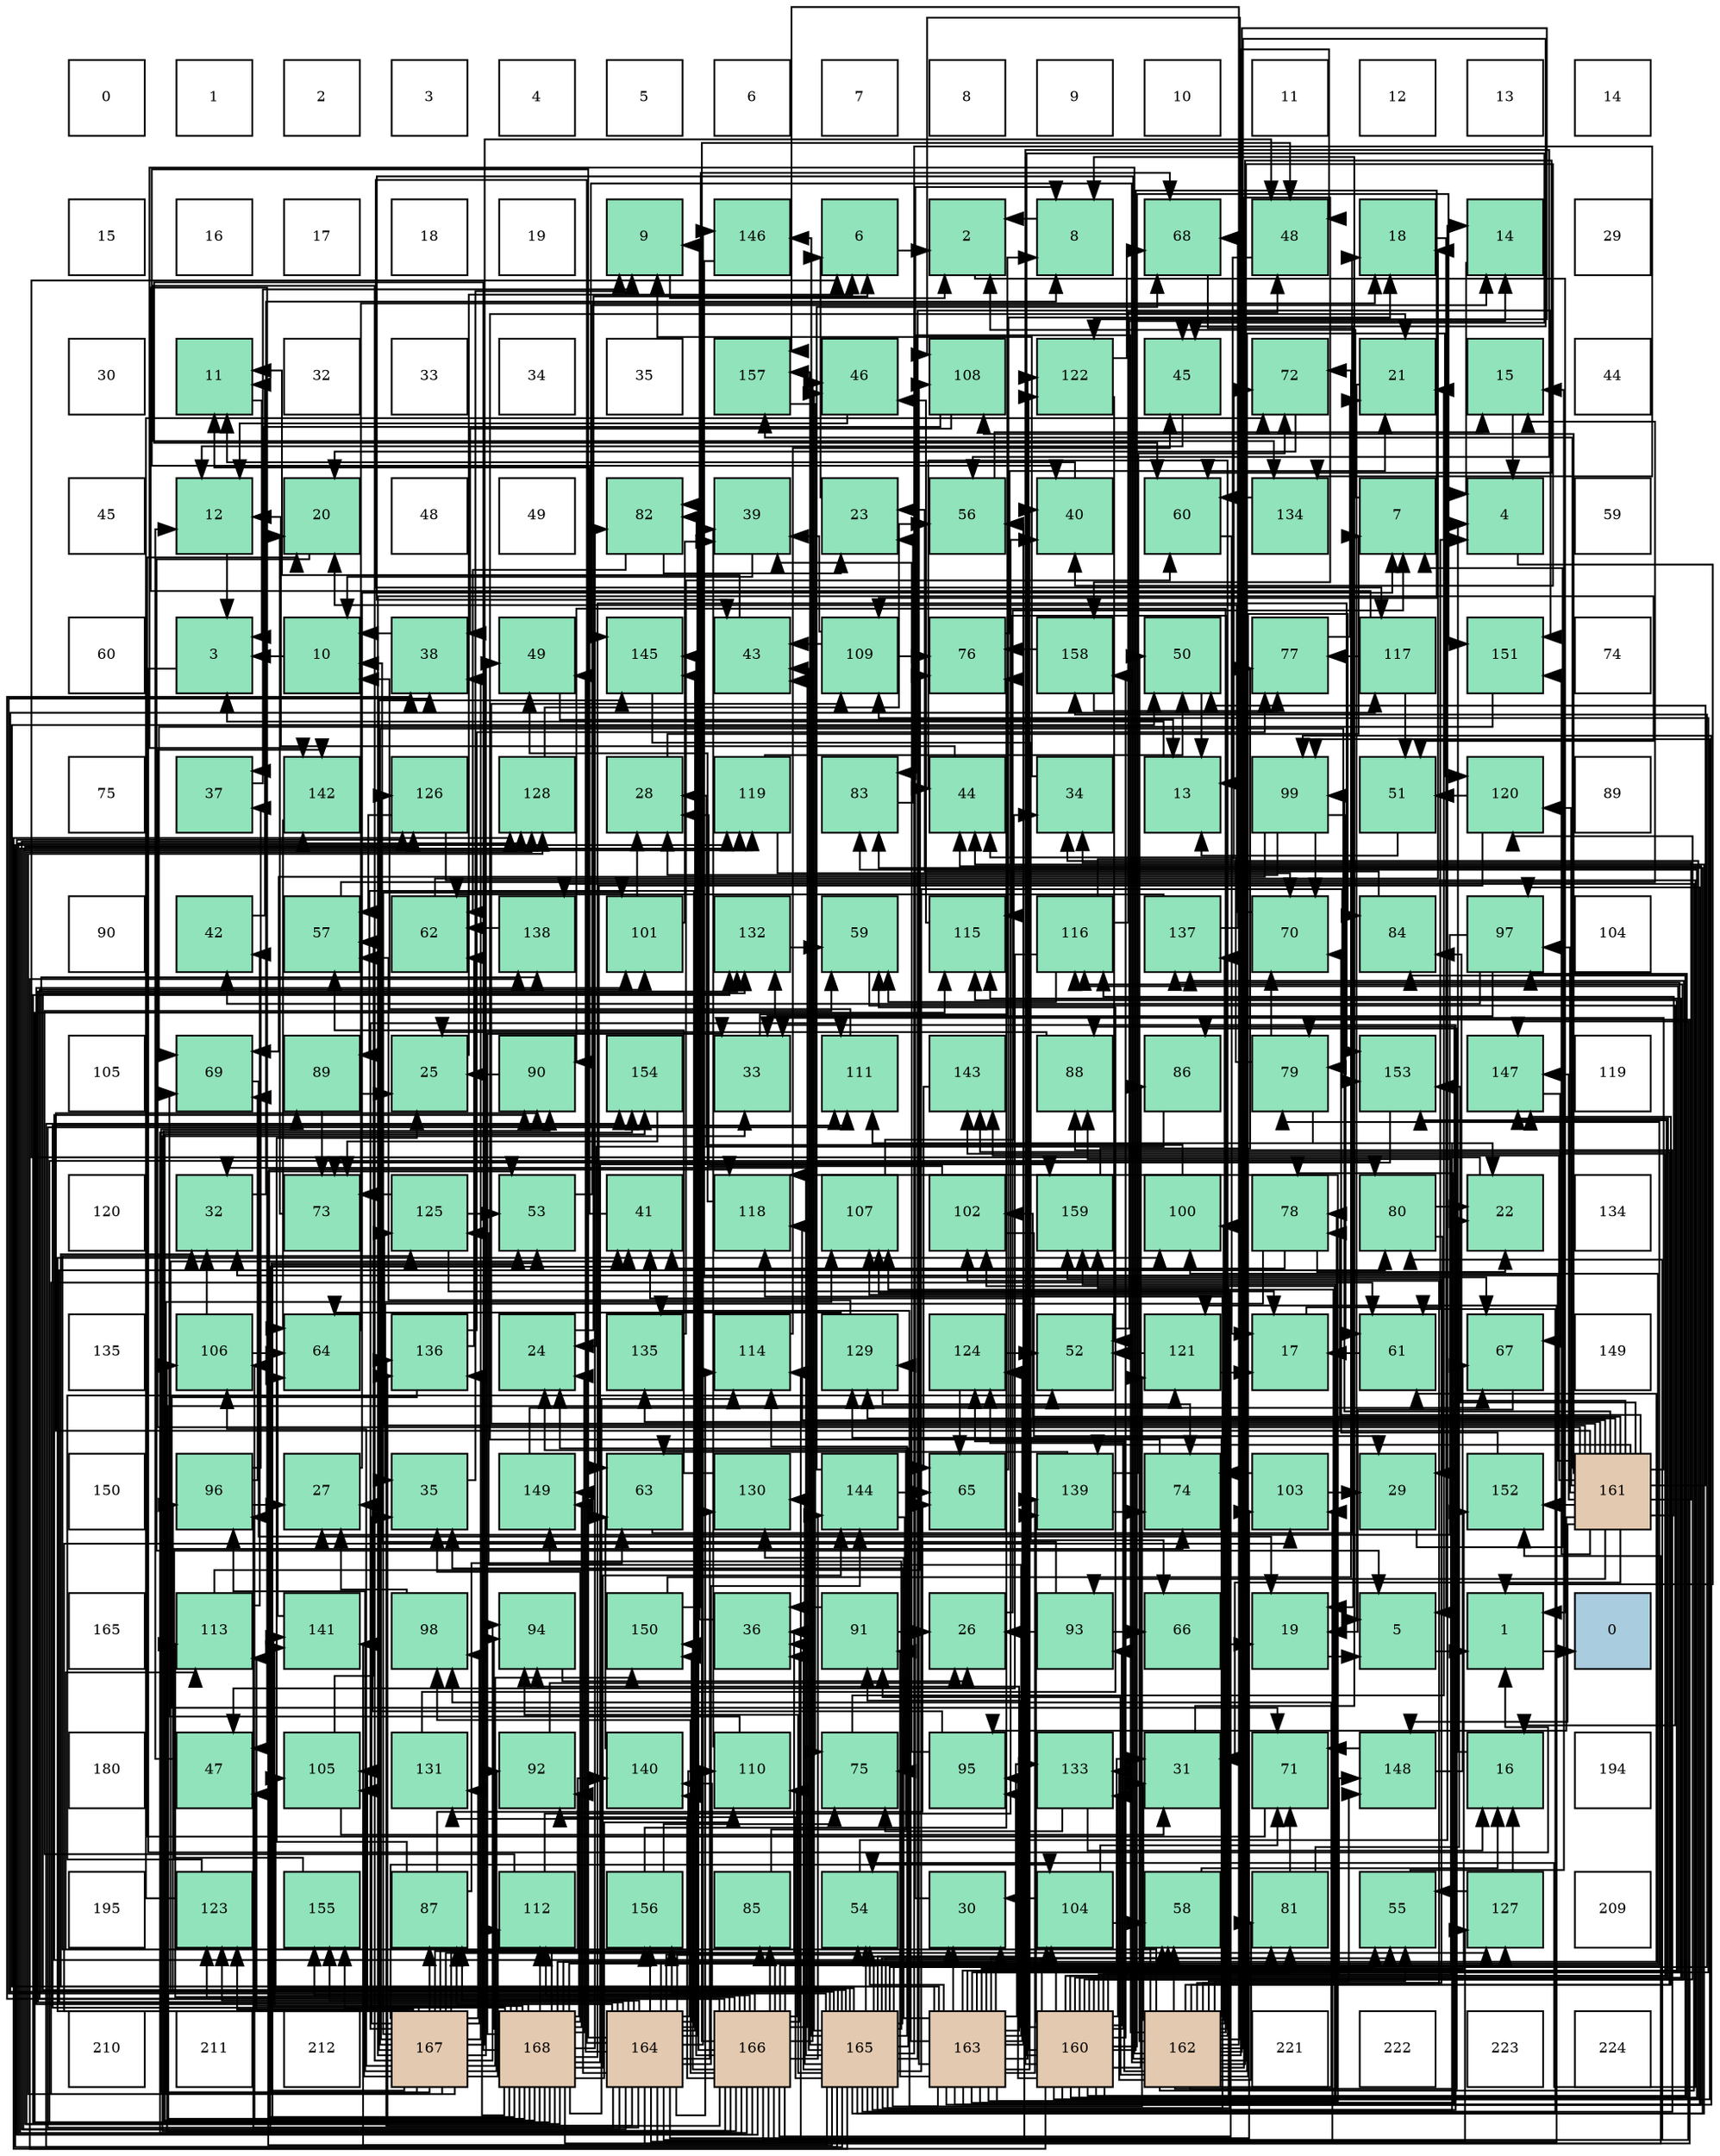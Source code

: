 digraph layout{
 rankdir=TB;
 splines=ortho;
 node [style=filled shape=square fixedsize=true width=0.6];
0[label="0", fontsize=8, fillcolor="#ffffff"];
1[label="1", fontsize=8, fillcolor="#ffffff"];
2[label="2", fontsize=8, fillcolor="#ffffff"];
3[label="3", fontsize=8, fillcolor="#ffffff"];
4[label="4", fontsize=8, fillcolor="#ffffff"];
5[label="5", fontsize=8, fillcolor="#ffffff"];
6[label="6", fontsize=8, fillcolor="#ffffff"];
7[label="7", fontsize=8, fillcolor="#ffffff"];
8[label="8", fontsize=8, fillcolor="#ffffff"];
9[label="9", fontsize=8, fillcolor="#ffffff"];
10[label="10", fontsize=8, fillcolor="#ffffff"];
11[label="11", fontsize=8, fillcolor="#ffffff"];
12[label="12", fontsize=8, fillcolor="#ffffff"];
13[label="13", fontsize=8, fillcolor="#ffffff"];
14[label="14", fontsize=8, fillcolor="#ffffff"];
15[label="15", fontsize=8, fillcolor="#ffffff"];
16[label="16", fontsize=8, fillcolor="#ffffff"];
17[label="17", fontsize=8, fillcolor="#ffffff"];
18[label="18", fontsize=8, fillcolor="#ffffff"];
19[label="19", fontsize=8, fillcolor="#ffffff"];
20[label="9", fontsize=8, fillcolor="#91e3bb"];
21[label="146", fontsize=8, fillcolor="#91e3bb"];
22[label="6", fontsize=8, fillcolor="#91e3bb"];
23[label="2", fontsize=8, fillcolor="#91e3bb"];
24[label="8", fontsize=8, fillcolor="#91e3bb"];
25[label="68", fontsize=8, fillcolor="#91e3bb"];
26[label="48", fontsize=8, fillcolor="#91e3bb"];
27[label="18", fontsize=8, fillcolor="#91e3bb"];
28[label="14", fontsize=8, fillcolor="#91e3bb"];
29[label="29", fontsize=8, fillcolor="#ffffff"];
30[label="30", fontsize=8, fillcolor="#ffffff"];
31[label="11", fontsize=8, fillcolor="#91e3bb"];
32[label="32", fontsize=8, fillcolor="#ffffff"];
33[label="33", fontsize=8, fillcolor="#ffffff"];
34[label="34", fontsize=8, fillcolor="#ffffff"];
35[label="35", fontsize=8, fillcolor="#ffffff"];
36[label="157", fontsize=8, fillcolor="#91e3bb"];
37[label="46", fontsize=8, fillcolor="#91e3bb"];
38[label="108", fontsize=8, fillcolor="#91e3bb"];
39[label="122", fontsize=8, fillcolor="#91e3bb"];
40[label="45", fontsize=8, fillcolor="#91e3bb"];
41[label="72", fontsize=8, fillcolor="#91e3bb"];
42[label="21", fontsize=8, fillcolor="#91e3bb"];
43[label="15", fontsize=8, fillcolor="#91e3bb"];
44[label="44", fontsize=8, fillcolor="#ffffff"];
45[label="45", fontsize=8, fillcolor="#ffffff"];
46[label="12", fontsize=8, fillcolor="#91e3bb"];
47[label="20", fontsize=8, fillcolor="#91e3bb"];
48[label="48", fontsize=8, fillcolor="#ffffff"];
49[label="49", fontsize=8, fillcolor="#ffffff"];
50[label="82", fontsize=8, fillcolor="#91e3bb"];
51[label="39", fontsize=8, fillcolor="#91e3bb"];
52[label="23", fontsize=8, fillcolor="#91e3bb"];
53[label="56", fontsize=8, fillcolor="#91e3bb"];
54[label="40", fontsize=8, fillcolor="#91e3bb"];
55[label="60", fontsize=8, fillcolor="#91e3bb"];
56[label="134", fontsize=8, fillcolor="#91e3bb"];
57[label="7", fontsize=8, fillcolor="#91e3bb"];
58[label="4", fontsize=8, fillcolor="#91e3bb"];
59[label="59", fontsize=8, fillcolor="#ffffff"];
60[label="60", fontsize=8, fillcolor="#ffffff"];
61[label="3", fontsize=8, fillcolor="#91e3bb"];
62[label="10", fontsize=8, fillcolor="#91e3bb"];
63[label="38", fontsize=8, fillcolor="#91e3bb"];
64[label="49", fontsize=8, fillcolor="#91e3bb"];
65[label="145", fontsize=8, fillcolor="#91e3bb"];
66[label="43", fontsize=8, fillcolor="#91e3bb"];
67[label="109", fontsize=8, fillcolor="#91e3bb"];
68[label="76", fontsize=8, fillcolor="#91e3bb"];
69[label="158", fontsize=8, fillcolor="#91e3bb"];
70[label="50", fontsize=8, fillcolor="#91e3bb"];
71[label="77", fontsize=8, fillcolor="#91e3bb"];
72[label="117", fontsize=8, fillcolor="#91e3bb"];
73[label="151", fontsize=8, fillcolor="#91e3bb"];
74[label="74", fontsize=8, fillcolor="#ffffff"];
75[label="75", fontsize=8, fillcolor="#ffffff"];
76[label="37", fontsize=8, fillcolor="#91e3bb"];
77[label="142", fontsize=8, fillcolor="#91e3bb"];
78[label="126", fontsize=8, fillcolor="#91e3bb"];
79[label="128", fontsize=8, fillcolor="#91e3bb"];
80[label="28", fontsize=8, fillcolor="#91e3bb"];
81[label="119", fontsize=8, fillcolor="#91e3bb"];
82[label="83", fontsize=8, fillcolor="#91e3bb"];
83[label="44", fontsize=8, fillcolor="#91e3bb"];
84[label="34", fontsize=8, fillcolor="#91e3bb"];
85[label="13", fontsize=8, fillcolor="#91e3bb"];
86[label="99", fontsize=8, fillcolor="#91e3bb"];
87[label="51", fontsize=8, fillcolor="#91e3bb"];
88[label="120", fontsize=8, fillcolor="#91e3bb"];
89[label="89", fontsize=8, fillcolor="#ffffff"];
90[label="90", fontsize=8, fillcolor="#ffffff"];
91[label="42", fontsize=8, fillcolor="#91e3bb"];
92[label="57", fontsize=8, fillcolor="#91e3bb"];
93[label="62", fontsize=8, fillcolor="#91e3bb"];
94[label="138", fontsize=8, fillcolor="#91e3bb"];
95[label="101", fontsize=8, fillcolor="#91e3bb"];
96[label="132", fontsize=8, fillcolor="#91e3bb"];
97[label="59", fontsize=8, fillcolor="#91e3bb"];
98[label="115", fontsize=8, fillcolor="#91e3bb"];
99[label="116", fontsize=8, fillcolor="#91e3bb"];
100[label="137", fontsize=8, fillcolor="#91e3bb"];
101[label="70", fontsize=8, fillcolor="#91e3bb"];
102[label="84", fontsize=8, fillcolor="#91e3bb"];
103[label="97", fontsize=8, fillcolor="#91e3bb"];
104[label="104", fontsize=8, fillcolor="#ffffff"];
105[label="105", fontsize=8, fillcolor="#ffffff"];
106[label="69", fontsize=8, fillcolor="#91e3bb"];
107[label="89", fontsize=8, fillcolor="#91e3bb"];
108[label="25", fontsize=8, fillcolor="#91e3bb"];
109[label="90", fontsize=8, fillcolor="#91e3bb"];
110[label="154", fontsize=8, fillcolor="#91e3bb"];
111[label="33", fontsize=8, fillcolor="#91e3bb"];
112[label="111", fontsize=8, fillcolor="#91e3bb"];
113[label="143", fontsize=8, fillcolor="#91e3bb"];
114[label="88", fontsize=8, fillcolor="#91e3bb"];
115[label="86", fontsize=8, fillcolor="#91e3bb"];
116[label="79", fontsize=8, fillcolor="#91e3bb"];
117[label="153", fontsize=8, fillcolor="#91e3bb"];
118[label="147", fontsize=8, fillcolor="#91e3bb"];
119[label="119", fontsize=8, fillcolor="#ffffff"];
120[label="120", fontsize=8, fillcolor="#ffffff"];
121[label="32", fontsize=8, fillcolor="#91e3bb"];
122[label="73", fontsize=8, fillcolor="#91e3bb"];
123[label="125", fontsize=8, fillcolor="#91e3bb"];
124[label="53", fontsize=8, fillcolor="#91e3bb"];
125[label="41", fontsize=8, fillcolor="#91e3bb"];
126[label="118", fontsize=8, fillcolor="#91e3bb"];
127[label="107", fontsize=8, fillcolor="#91e3bb"];
128[label="102", fontsize=8, fillcolor="#91e3bb"];
129[label="159", fontsize=8, fillcolor="#91e3bb"];
130[label="100", fontsize=8, fillcolor="#91e3bb"];
131[label="78", fontsize=8, fillcolor="#91e3bb"];
132[label="80", fontsize=8, fillcolor="#91e3bb"];
133[label="22", fontsize=8, fillcolor="#91e3bb"];
134[label="134", fontsize=8, fillcolor="#ffffff"];
135[label="135", fontsize=8, fillcolor="#ffffff"];
136[label="106", fontsize=8, fillcolor="#91e3bb"];
137[label="64", fontsize=8, fillcolor="#91e3bb"];
138[label="136", fontsize=8, fillcolor="#91e3bb"];
139[label="24", fontsize=8, fillcolor="#91e3bb"];
140[label="135", fontsize=8, fillcolor="#91e3bb"];
141[label="114", fontsize=8, fillcolor="#91e3bb"];
142[label="129", fontsize=8, fillcolor="#91e3bb"];
143[label="124", fontsize=8, fillcolor="#91e3bb"];
144[label="52", fontsize=8, fillcolor="#91e3bb"];
145[label="121", fontsize=8, fillcolor="#91e3bb"];
146[label="17", fontsize=8, fillcolor="#91e3bb"];
147[label="61", fontsize=8, fillcolor="#91e3bb"];
148[label="67", fontsize=8, fillcolor="#91e3bb"];
149[label="149", fontsize=8, fillcolor="#ffffff"];
150[label="150", fontsize=8, fillcolor="#ffffff"];
151[label="96", fontsize=8, fillcolor="#91e3bb"];
152[label="27", fontsize=8, fillcolor="#91e3bb"];
153[label="35", fontsize=8, fillcolor="#91e3bb"];
154[label="149", fontsize=8, fillcolor="#91e3bb"];
155[label="63", fontsize=8, fillcolor="#91e3bb"];
156[label="130", fontsize=8, fillcolor="#91e3bb"];
157[label="144", fontsize=8, fillcolor="#91e3bb"];
158[label="65", fontsize=8, fillcolor="#91e3bb"];
159[label="139", fontsize=8, fillcolor="#91e3bb"];
160[label="74", fontsize=8, fillcolor="#91e3bb"];
161[label="103", fontsize=8, fillcolor="#91e3bb"];
162[label="29", fontsize=8, fillcolor="#91e3bb"];
163[label="152", fontsize=8, fillcolor="#91e3bb"];
164[label="161", fontsize=8, fillcolor="#e3c9af"];
165[label="165", fontsize=8, fillcolor="#ffffff"];
166[label="113", fontsize=8, fillcolor="#91e3bb"];
167[label="141", fontsize=8, fillcolor="#91e3bb"];
168[label="98", fontsize=8, fillcolor="#91e3bb"];
169[label="94", fontsize=8, fillcolor="#91e3bb"];
170[label="150", fontsize=8, fillcolor="#91e3bb"];
171[label="36", fontsize=8, fillcolor="#91e3bb"];
172[label="91", fontsize=8, fillcolor="#91e3bb"];
173[label="26", fontsize=8, fillcolor="#91e3bb"];
174[label="93", fontsize=8, fillcolor="#91e3bb"];
175[label="66", fontsize=8, fillcolor="#91e3bb"];
176[label="19", fontsize=8, fillcolor="#91e3bb"];
177[label="5", fontsize=8, fillcolor="#91e3bb"];
178[label="1", fontsize=8, fillcolor="#91e3bb"];
179[label="0", fontsize=8, fillcolor="#a9ccde"];
180[label="180", fontsize=8, fillcolor="#ffffff"];
181[label="47", fontsize=8, fillcolor="#91e3bb"];
182[label="105", fontsize=8, fillcolor="#91e3bb"];
183[label="131", fontsize=8, fillcolor="#91e3bb"];
184[label="92", fontsize=8, fillcolor="#91e3bb"];
185[label="140", fontsize=8, fillcolor="#91e3bb"];
186[label="110", fontsize=8, fillcolor="#91e3bb"];
187[label="75", fontsize=8, fillcolor="#91e3bb"];
188[label="95", fontsize=8, fillcolor="#91e3bb"];
189[label="133", fontsize=8, fillcolor="#91e3bb"];
190[label="31", fontsize=8, fillcolor="#91e3bb"];
191[label="71", fontsize=8, fillcolor="#91e3bb"];
192[label="148", fontsize=8, fillcolor="#91e3bb"];
193[label="16", fontsize=8, fillcolor="#91e3bb"];
194[label="194", fontsize=8, fillcolor="#ffffff"];
195[label="195", fontsize=8, fillcolor="#ffffff"];
196[label="123", fontsize=8, fillcolor="#91e3bb"];
197[label="155", fontsize=8, fillcolor="#91e3bb"];
198[label="87", fontsize=8, fillcolor="#91e3bb"];
199[label="112", fontsize=8, fillcolor="#91e3bb"];
200[label="156", fontsize=8, fillcolor="#91e3bb"];
201[label="85", fontsize=8, fillcolor="#91e3bb"];
202[label="54", fontsize=8, fillcolor="#91e3bb"];
203[label="30", fontsize=8, fillcolor="#91e3bb"];
204[label="104", fontsize=8, fillcolor="#91e3bb"];
205[label="58", fontsize=8, fillcolor="#91e3bb"];
206[label="81", fontsize=8, fillcolor="#91e3bb"];
207[label="55", fontsize=8, fillcolor="#91e3bb"];
208[label="127", fontsize=8, fillcolor="#91e3bb"];
209[label="209", fontsize=8, fillcolor="#ffffff"];
210[label="210", fontsize=8, fillcolor="#ffffff"];
211[label="211", fontsize=8, fillcolor="#ffffff"];
212[label="212", fontsize=8, fillcolor="#ffffff"];
213[label="167", fontsize=8, fillcolor="#e3c9af"];
214[label="168", fontsize=8, fillcolor="#e3c9af"];
215[label="164", fontsize=8, fillcolor="#e3c9af"];
216[label="166", fontsize=8, fillcolor="#e3c9af"];
217[label="165", fontsize=8, fillcolor="#e3c9af"];
218[label="163", fontsize=8, fillcolor="#e3c9af"];
219[label="160", fontsize=8, fillcolor="#e3c9af"];
220[label="162", fontsize=8, fillcolor="#e3c9af"];
221[label="221", fontsize=8, fillcolor="#ffffff"];
222[label="222", fontsize=8, fillcolor="#ffffff"];
223[label="223", fontsize=8, fillcolor="#ffffff"];
224[label="224", fontsize=8, fillcolor="#ffffff"];
edge [constraint=false, style=vis];178 -> 179;
23 -> 178;
61 -> 178;
58 -> 178;
177 -> 178;
22 -> 23;
57 -> 23;
24 -> 23;
20 -> 23;
62 -> 61;
31 -> 61;
46 -> 61;
85 -> 61;
28 -> 58;
43 -> 58;
193 -> 58;
146 -> 58;
27 -> 177;
176 -> 177;
47 -> 177;
42 -> 177;
133 -> 22;
52 -> 22;
139 -> 22;
108 -> 22;
173 -> 57;
152 -> 57;
80 -> 57;
162 -> 57;
203 -> 24;
190 -> 24;
121 -> 24;
111 -> 24;
84 -> 20;
153 -> 20;
171 -> 20;
76 -> 20;
63 -> 62;
51 -> 62;
54 -> 31;
125 -> 31;
91 -> 31;
66 -> 31;
83 -> 46;
40 -> 46;
37 -> 46;
181 -> 46;
26 -> 85;
64 -> 85;
70 -> 85;
87 -> 85;
144 -> 28;
124 -> 28;
202 -> 28;
207 -> 43;
53 -> 43;
92 -> 43;
205 -> 193;
97 -> 193;
55 -> 146;
147 -> 146;
93 -> 27;
155 -> 27;
137 -> 27;
158 -> 27;
175 -> 176;
148 -> 176;
25 -> 176;
106 -> 176;
101 -> 47;
191 -> 47;
41 -> 47;
122 -> 47;
160 -> 42;
187 -> 42;
68 -> 42;
71 -> 42;
131 -> 133;
131 -> 153;
131 -> 125;
116 -> 133;
116 -> 83;
116 -> 101;
132 -> 133;
132 -> 162;
206 -> 133;
206 -> 191;
50 -> 52;
50 -> 93;
82 -> 52;
102 -> 52;
201 -> 139;
115 -> 139;
198 -> 108;
198 -> 155;
198 -> 158;
114 -> 108;
107 -> 108;
107 -> 122;
109 -> 108;
172 -> 173;
172 -> 171;
184 -> 173;
174 -> 62;
174 -> 173;
174 -> 175;
169 -> 173;
188 -> 152;
188 -> 51;
151 -> 152;
151 -> 76;
151 -> 106;
103 -> 152;
103 -> 111;
103 -> 91;
168 -> 152;
86 -> 80;
86 -> 147;
86 -> 106;
86 -> 101;
130 -> 80;
95 -> 80;
95 -> 51;
128 -> 80;
128 -> 162;
161 -> 162;
161 -> 160;
204 -> 203;
204 -> 205;
204 -> 191;
182 -> 190;
182 -> 92;
136 -> 121;
136 -> 137;
127 -> 84;
38 -> 76;
38 -> 63;
67 -> 51;
67 -> 66;
67 -> 68;
186 -> 51;
186 -> 106;
112 -> 62;
199 -> 54;
199 -> 97;
166 -> 91;
166 -> 68;
141 -> 40;
98 -> 37;
99 -> 181;
99 -> 26;
99 -> 97;
99 -> 41;
72 -> 181;
72 -> 87;
72 -> 71;
126 -> 64;
81 -> 70;
81 -> 101;
88 -> 87;
88 -> 155;
145 -> 146;
145 -> 144;
39 -> 144;
39 -> 25;
196 -> 144;
196 -> 41;
143 -> 144;
143 -> 158;
123 -> 146;
123 -> 124;
123 -> 122;
78 -> 202;
78 -> 92;
208 -> 193;
208 -> 207;
79 -> 53;
142 -> 92;
142 -> 137;
142 -> 160;
156 -> 92;
183 -> 97;
96 -> 97;
189 -> 193;
189 -> 187;
56 -> 55;
140 -> 55;
138 -> 93;
138 -> 191;
138 -> 71;
100 -> 93;
100 -> 25;
94 -> 93;
159 -> 155;
159 -> 41;
159 -> 160;
185 -> 155;
167 -> 137;
77 -> 137;
113 -> 158;
157 -> 158;
157 -> 25;
157 -> 187;
65 -> 175;
21 -> 148;
118 -> 148;
192 -> 148;
192 -> 191;
154 -> 148;
170 -> 25;
170 -> 41;
73 -> 106;
163 -> 101;
117 -> 122;
110 -> 122;
197 -> 160;
200 -> 187;
200 -> 68;
36 -> 187;
69 -> 68;
69 -> 71;
129 -> 71;
219 -> 203;
219 -> 84;
219 -> 40;
219 -> 53;
219 -> 206;
219 -> 82;
219 -> 102;
219 -> 115;
219 -> 114;
219 -> 109;
219 -> 172;
219 -> 174;
219 -> 188;
219 -> 103;
219 -> 86;
219 -> 128;
219 -> 67;
219 -> 98;
219 -> 99;
219 -> 88;
219 -> 39;
219 -> 143;
219 -> 189;
219 -> 100;
219 -> 94;
219 -> 159;
219 -> 113;
219 -> 118;
219 -> 192;
219 -> 73;
219 -> 117;
219 -> 69;
219 -> 129;
164 -> 190;
164 -> 121;
164 -> 84;
164 -> 70;
164 -> 131;
164 -> 102;
164 -> 109;
164 -> 174;
164 -> 188;
164 -> 103;
164 -> 86;
164 -> 128;
164 -> 38;
164 -> 67;
164 -> 99;
164 -> 126;
164 -> 88;
164 -> 123;
164 -> 142;
164 -> 96;
164 -> 140;
164 -> 159;
164 -> 77;
164 -> 113;
164 -> 118;
164 -> 192;
164 -> 73;
164 -> 163;
164 -> 117;
164 -> 36;
220 -> 190;
220 -> 54;
220 -> 66;
220 -> 83;
220 -> 40;
220 -> 26;
220 -> 70;
220 -> 207;
220 -> 205;
220 -> 55;
220 -> 131;
220 -> 206;
220 -> 82;
220 -> 102;
220 -> 115;
220 -> 109;
220 -> 172;
220 -> 168;
220 -> 130;
220 -> 128;
220 -> 38;
220 -> 166;
220 -> 98;
220 -> 88;
220 -> 39;
220 -> 143;
220 -> 123;
220 -> 142;
220 -> 189;
220 -> 100;
220 -> 94;
220 -> 77;
220 -> 113;
220 -> 65;
220 -> 118;
220 -> 192;
220 -> 36;
220 -> 69;
220 -> 129;
218 -> 203;
218 -> 190;
218 -> 121;
218 -> 54;
218 -> 83;
218 -> 70;
218 -> 202;
218 -> 207;
218 -> 53;
218 -> 131;
218 -> 114;
218 -> 172;
218 -> 169;
218 -> 188;
218 -> 103;
218 -> 86;
218 -> 127;
218 -> 38;
218 -> 67;
218 -> 98;
218 -> 99;
218 -> 126;
218 -> 39;
218 -> 143;
218 -> 123;
218 -> 142;
218 -> 156;
218 -> 140;
218 -> 100;
218 -> 159;
218 -> 163;
218 -> 129;
215 -> 54;
215 -> 125;
215 -> 64;
215 -> 202;
215 -> 205;
215 -> 132;
215 -> 50;
215 -> 201;
215 -> 198;
215 -> 107;
215 -> 151;
215 -> 95;
215 -> 161;
215 -> 112;
215 -> 141;
215 -> 72;
215 -> 81;
215 -> 145;
215 -> 196;
215 -> 208;
215 -> 156;
215 -> 96;
215 -> 138;
215 -> 185;
215 -> 77;
215 -> 157;
215 -> 65;
215 -> 21;
215 -> 154;
215 -> 170;
215 -> 163;
215 -> 197;
215 -> 200;
217 -> 139;
217 -> 203;
217 -> 121;
217 -> 111;
217 -> 153;
217 -> 171;
217 -> 63;
217 -> 125;
217 -> 66;
217 -> 83;
217 -> 37;
217 -> 124;
217 -> 202;
217 -> 207;
217 -> 205;
217 -> 147;
217 -> 206;
217 -> 82;
217 -> 114;
217 -> 184;
217 -> 169;
217 -> 151;
217 -> 182;
217 -> 127;
217 -> 112;
217 -> 141;
217 -> 72;
217 -> 126;
217 -> 81;
217 -> 145;
217 -> 79;
217 -> 156;
217 -> 96;
217 -> 189;
217 -> 56;
217 -> 94;
217 -> 185;
217 -> 167;
217 -> 21;
217 -> 154;
217 -> 73;
217 -> 117;
217 -> 110;
217 -> 36;
217 -> 69;
216 -> 111;
216 -> 171;
216 -> 63;
216 -> 125;
216 -> 66;
216 -> 37;
216 -> 26;
216 -> 116;
216 -> 132;
216 -> 50;
216 -> 201;
216 -> 168;
216 -> 95;
216 -> 161;
216 -> 204;
216 -> 136;
216 -> 127;
216 -> 186;
216 -> 199;
216 -> 166;
216 -> 141;
216 -> 81;
216 -> 196;
216 -> 78;
216 -> 208;
216 -> 79;
216 -> 183;
216 -> 138;
216 -> 167;
216 -> 157;
216 -> 65;
216 -> 118;
216 -> 170;
216 -> 110;
216 -> 197;
216 -> 200;
213 -> 153;
213 -> 171;
213 -> 63;
213 -> 26;
213 -> 64;
213 -> 87;
213 -> 124;
213 -> 147;
213 -> 116;
213 -> 198;
213 -> 107;
213 -> 184;
213 -> 169;
213 -> 151;
213 -> 168;
213 -> 130;
213 -> 95;
213 -> 161;
213 -> 204;
213 -> 182;
213 -> 136;
213 -> 127;
213 -> 186;
213 -> 112;
213 -> 199;
213 -> 166;
213 -> 196;
213 -> 78;
213 -> 208;
213 -> 79;
213 -> 183;
213 -> 56;
213 -> 185;
213 -> 65;
213 -> 170;
213 -> 197;
214 -> 139;
214 -> 111;
214 -> 153;
214 -> 181;
214 -> 124;
214 -> 55;
214 -> 147;
214 -> 116;
214 -> 132;
214 -> 50;
214 -> 198;
214 -> 109;
214 -> 184;
214 -> 169;
214 -> 130;
214 -> 204;
214 -> 182;
214 -> 136;
214 -> 186;
214 -> 112;
214 -> 199;
214 -> 141;
214 -> 98;
214 -> 126;
214 -> 145;
214 -> 78;
214 -> 79;
214 -> 96;
214 -> 138;
214 -> 167;
214 -> 157;
214 -> 154;
214 -> 117;
214 -> 110;
214 -> 200;
214 -> 129;
edge [constraint=true, style=invis];
0 -> 15 -> 30 -> 45 -> 60 -> 75 -> 90 -> 105 -> 120 -> 135 -> 150 -> 165 -> 180 -> 195 -> 210;
1 -> 16 -> 31 -> 46 -> 61 -> 76 -> 91 -> 106 -> 121 -> 136 -> 151 -> 166 -> 181 -> 196 -> 211;
2 -> 17 -> 32 -> 47 -> 62 -> 77 -> 92 -> 107 -> 122 -> 137 -> 152 -> 167 -> 182 -> 197 -> 212;
3 -> 18 -> 33 -> 48 -> 63 -> 78 -> 93 -> 108 -> 123 -> 138 -> 153 -> 168 -> 183 -> 198 -> 213;
4 -> 19 -> 34 -> 49 -> 64 -> 79 -> 94 -> 109 -> 124 -> 139 -> 154 -> 169 -> 184 -> 199 -> 214;
5 -> 20 -> 35 -> 50 -> 65 -> 80 -> 95 -> 110 -> 125 -> 140 -> 155 -> 170 -> 185 -> 200 -> 215;
6 -> 21 -> 36 -> 51 -> 66 -> 81 -> 96 -> 111 -> 126 -> 141 -> 156 -> 171 -> 186 -> 201 -> 216;
7 -> 22 -> 37 -> 52 -> 67 -> 82 -> 97 -> 112 -> 127 -> 142 -> 157 -> 172 -> 187 -> 202 -> 217;
8 -> 23 -> 38 -> 53 -> 68 -> 83 -> 98 -> 113 -> 128 -> 143 -> 158 -> 173 -> 188 -> 203 -> 218;
9 -> 24 -> 39 -> 54 -> 69 -> 84 -> 99 -> 114 -> 129 -> 144 -> 159 -> 174 -> 189 -> 204 -> 219;
10 -> 25 -> 40 -> 55 -> 70 -> 85 -> 100 -> 115 -> 130 -> 145 -> 160 -> 175 -> 190 -> 205 -> 220;
11 -> 26 -> 41 -> 56 -> 71 -> 86 -> 101 -> 116 -> 131 -> 146 -> 161 -> 176 -> 191 -> 206 -> 221;
12 -> 27 -> 42 -> 57 -> 72 -> 87 -> 102 -> 117 -> 132 -> 147 -> 162 -> 177 -> 192 -> 207 -> 222;
13 -> 28 -> 43 -> 58 -> 73 -> 88 -> 103 -> 118 -> 133 -> 148 -> 163 -> 178 -> 193 -> 208 -> 223;
14 -> 29 -> 44 -> 59 -> 74 -> 89 -> 104 -> 119 -> 134 -> 149 -> 164 -> 179 -> 194 -> 209 -> 224;
rank = same {0 -> 1 -> 2 -> 3 -> 4 -> 5 -> 6 -> 7 -> 8 -> 9 -> 10 -> 11 -> 12 -> 13 -> 14};
rank = same {15 -> 16 -> 17 -> 18 -> 19 -> 20 -> 21 -> 22 -> 23 -> 24 -> 25 -> 26 -> 27 -> 28 -> 29};
rank = same {30 -> 31 -> 32 -> 33 -> 34 -> 35 -> 36 -> 37 -> 38 -> 39 -> 40 -> 41 -> 42 -> 43 -> 44};
rank = same {45 -> 46 -> 47 -> 48 -> 49 -> 50 -> 51 -> 52 -> 53 -> 54 -> 55 -> 56 -> 57 -> 58 -> 59};
rank = same {60 -> 61 -> 62 -> 63 -> 64 -> 65 -> 66 -> 67 -> 68 -> 69 -> 70 -> 71 -> 72 -> 73 -> 74};
rank = same {75 -> 76 -> 77 -> 78 -> 79 -> 80 -> 81 -> 82 -> 83 -> 84 -> 85 -> 86 -> 87 -> 88 -> 89};
rank = same {90 -> 91 -> 92 -> 93 -> 94 -> 95 -> 96 -> 97 -> 98 -> 99 -> 100 -> 101 -> 102 -> 103 -> 104};
rank = same {105 -> 106 -> 107 -> 108 -> 109 -> 110 -> 111 -> 112 -> 113 -> 114 -> 115 -> 116 -> 117 -> 118 -> 119};
rank = same {120 -> 121 -> 122 -> 123 -> 124 -> 125 -> 126 -> 127 -> 128 -> 129 -> 130 -> 131 -> 132 -> 133 -> 134};
rank = same {135 -> 136 -> 137 -> 138 -> 139 -> 140 -> 141 -> 142 -> 143 -> 144 -> 145 -> 146 -> 147 -> 148 -> 149};
rank = same {150 -> 151 -> 152 -> 153 -> 154 -> 155 -> 156 -> 157 -> 158 -> 159 -> 160 -> 161 -> 162 -> 163 -> 164};
rank = same {165 -> 166 -> 167 -> 168 -> 169 -> 170 -> 171 -> 172 -> 173 -> 174 -> 175 -> 176 -> 177 -> 178 -> 179};
rank = same {180 -> 181 -> 182 -> 183 -> 184 -> 185 -> 186 -> 187 -> 188 -> 189 -> 190 -> 191 -> 192 -> 193 -> 194};
rank = same {195 -> 196 -> 197 -> 198 -> 199 -> 200 -> 201 -> 202 -> 203 -> 204 -> 205 -> 206 -> 207 -> 208 -> 209};
rank = same {210 -> 211 -> 212 -> 213 -> 214 -> 215 -> 216 -> 217 -> 218 -> 219 -> 220 -> 221 -> 222 -> 223 -> 224};
}